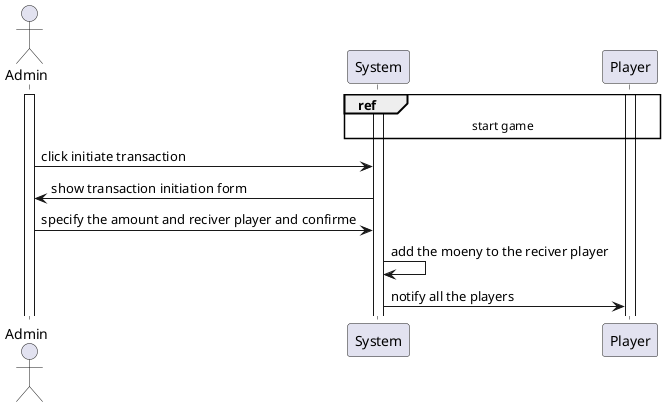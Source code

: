 @startuml "initiate transaction to another player"

actor Admin

Activate Admin
Activate System

ref over Player, System : start game
activate Player

Admin -> System : click initiate transaction
System -> Admin : show transaction initiation form
Admin -> System : specify the amount and reciver player and confirme

System -> System : add the moeny to the reciver player
System -> Player : notify all the players

@enduml
